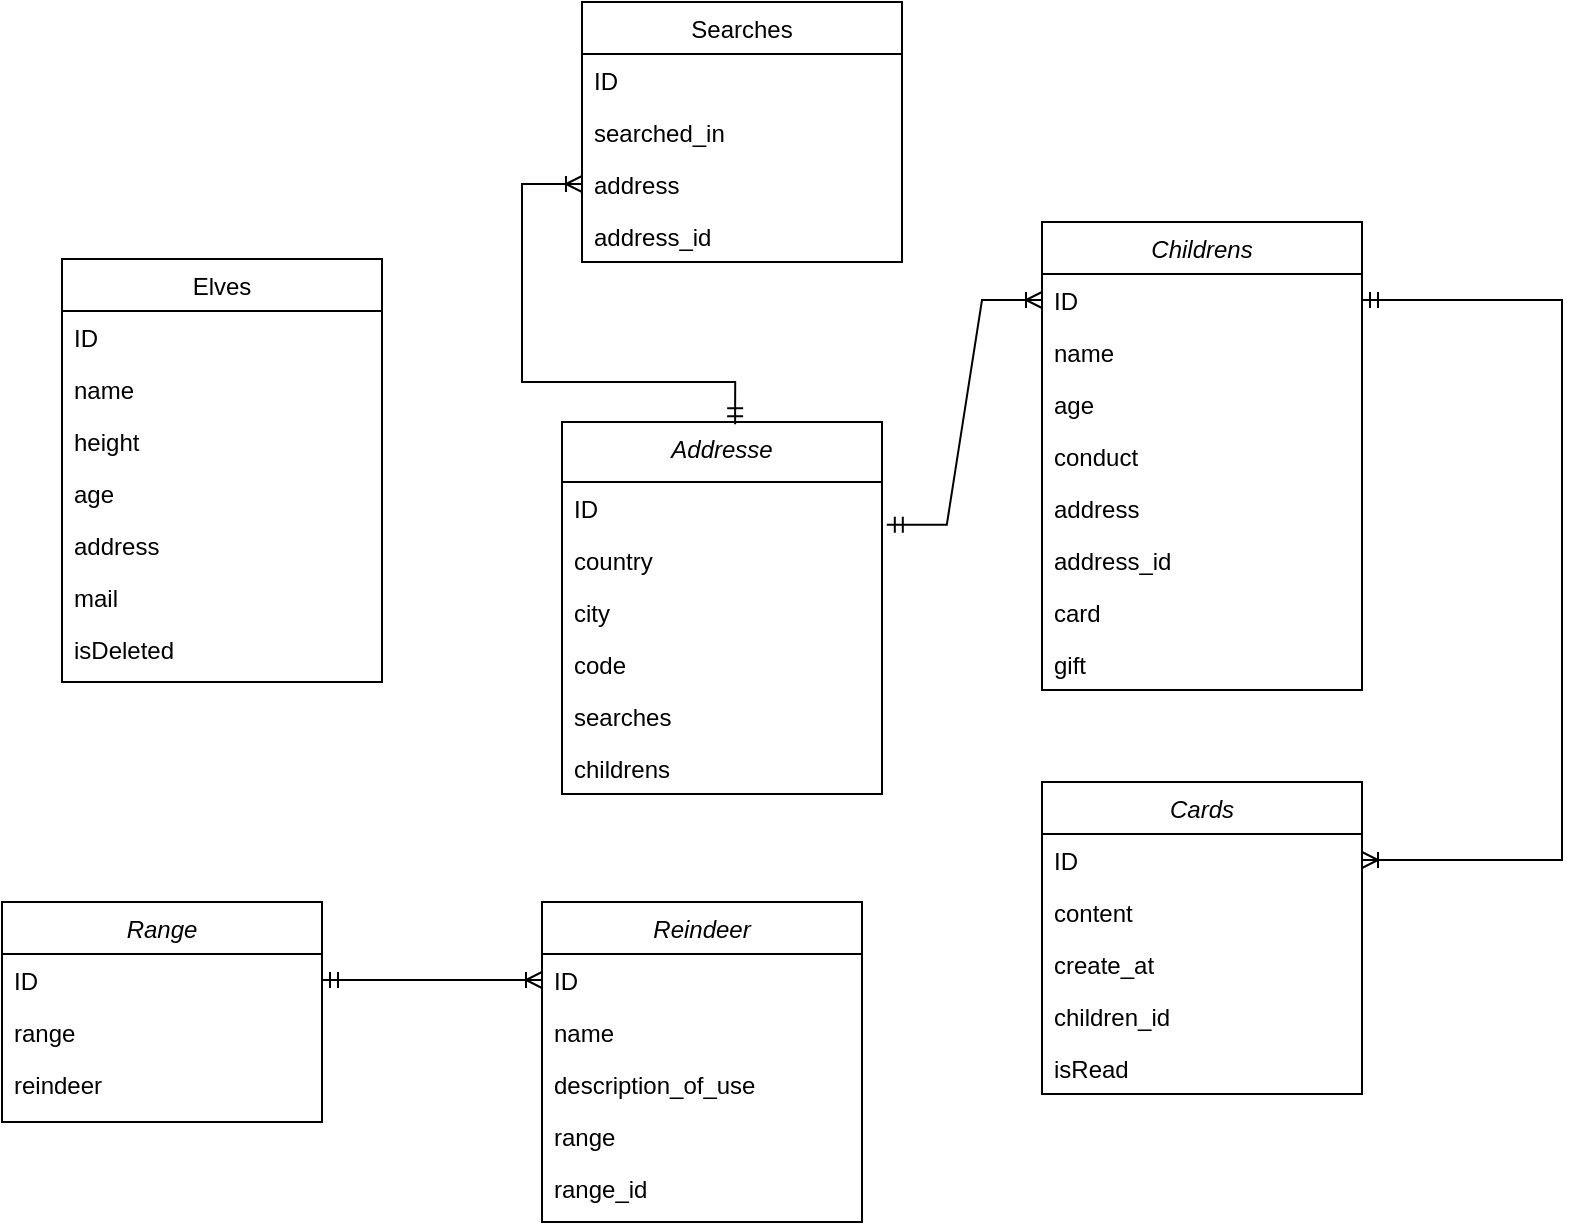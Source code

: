 <mxfile>
    <diagram id="C5RBs43oDa-KdzZeNtuy" name="Page-1">
        <mxGraphModel dx="657" dy="434" grid="1" gridSize="10" guides="0" tooltips="1" connect="1" arrows="1" fold="1" page="1" pageScale="1" pageWidth="827" pageHeight="1169" math="0" shadow="0">
            <root>
                <mxCell id="WIyWlLk6GJQsqaUBKTNV-0"/>
                <mxCell id="WIyWlLk6GJQsqaUBKTNV-1" parent="WIyWlLk6GJQsqaUBKTNV-0"/>
                <mxCell id="zkfFHV4jXpPFQw0GAbJ--0" value="Addresse&#10;" style="swimlane;fontStyle=2;align=center;verticalAlign=top;childLayout=stackLayout;horizontal=1;startSize=30;horizontalStack=0;resizeParent=1;resizeLast=0;collapsible=1;marginBottom=0;rounded=0;shadow=0;strokeWidth=1;labelBackgroundColor=none;" parent="WIyWlLk6GJQsqaUBKTNV-1" vertex="1">
                    <mxGeometry x="290" y="230" width="160" height="186" as="geometry">
                        <mxRectangle x="220" y="120" width="160" height="26" as="alternateBounds"/>
                    </mxGeometry>
                </mxCell>
                <mxCell id="zkfFHV4jXpPFQw0GAbJ--1" value="ID" style="text;align=left;verticalAlign=top;spacingLeft=4;spacingRight=4;overflow=hidden;rotatable=0;points=[[0,0.5],[1,0.5]];portConstraint=eastwest;labelBackgroundColor=none;" parent="zkfFHV4jXpPFQw0GAbJ--0" vertex="1">
                    <mxGeometry y="30" width="160" height="26" as="geometry"/>
                </mxCell>
                <mxCell id="zkfFHV4jXpPFQw0GAbJ--2" value="country&#10;&#10;" style="text;align=left;verticalAlign=top;spacingLeft=4;spacingRight=4;overflow=hidden;rotatable=0;points=[[0,0.5],[1,0.5]];portConstraint=eastwest;rounded=0;shadow=0;html=0;labelBackgroundColor=none;" parent="zkfFHV4jXpPFQw0GAbJ--0" vertex="1">
                    <mxGeometry y="56" width="160" height="26" as="geometry"/>
                </mxCell>
                <mxCell id="zkfFHV4jXpPFQw0GAbJ--3" value="city" style="text;align=left;verticalAlign=top;spacingLeft=4;spacingRight=4;overflow=hidden;rotatable=0;points=[[0,0.5],[1,0.5]];portConstraint=eastwest;rounded=0;shadow=0;html=0;labelBackgroundColor=none;" parent="zkfFHV4jXpPFQw0GAbJ--0" vertex="1">
                    <mxGeometry y="82" width="160" height="26" as="geometry"/>
                </mxCell>
                <mxCell id="sOVyQFBN3wlZYxsRDUY9-1" value="code" style="text;align=left;verticalAlign=top;spacingLeft=4;spacingRight=4;overflow=hidden;rotatable=0;points=[[0,0.5],[1,0.5]];portConstraint=eastwest;rounded=0;shadow=0;html=0;labelBackgroundColor=none;" parent="zkfFHV4jXpPFQw0GAbJ--0" vertex="1">
                    <mxGeometry y="108" width="160" height="26" as="geometry"/>
                </mxCell>
                <mxCell id="20" value="searches&#10;" style="text;align=left;verticalAlign=top;spacingLeft=4;spacingRight=4;overflow=hidden;rotatable=0;points=[[0,0.5],[1,0.5]];portConstraint=eastwest;rounded=0;shadow=0;html=0;labelBackgroundColor=none;" vertex="1" parent="zkfFHV4jXpPFQw0GAbJ--0">
                    <mxGeometry y="134" width="160" height="26" as="geometry"/>
                </mxCell>
                <mxCell id="21" value="childrens" style="text;align=left;verticalAlign=top;spacingLeft=4;spacingRight=4;overflow=hidden;rotatable=0;points=[[0,0.5],[1,0.5]];portConstraint=eastwest;rounded=0;shadow=0;html=0;labelBackgroundColor=none;" vertex="1" parent="zkfFHV4jXpPFQw0GAbJ--0">
                    <mxGeometry y="160" width="160" height="26" as="geometry"/>
                </mxCell>
                <mxCell id="zkfFHV4jXpPFQw0GAbJ--17" value="Searches&#10;" style="swimlane;fontStyle=0;align=center;verticalAlign=top;childLayout=stackLayout;horizontal=1;startSize=26;horizontalStack=0;resizeParent=1;resizeLast=0;collapsible=1;marginBottom=0;rounded=0;shadow=0;strokeWidth=1;labelBackgroundColor=none;" parent="WIyWlLk6GJQsqaUBKTNV-1" vertex="1">
                    <mxGeometry x="300" y="20" width="160" height="130" as="geometry">
                        <mxRectangle x="550" y="140" width="160" height="26" as="alternateBounds"/>
                    </mxGeometry>
                </mxCell>
                <mxCell id="zkfFHV4jXpPFQw0GAbJ--18" value="ID" style="text;align=left;verticalAlign=top;spacingLeft=4;spacingRight=4;overflow=hidden;rotatable=0;points=[[0,0.5],[1,0.5]];portConstraint=eastwest;labelBackgroundColor=none;" parent="zkfFHV4jXpPFQw0GAbJ--17" vertex="1">
                    <mxGeometry y="26" width="160" height="26" as="geometry"/>
                </mxCell>
                <mxCell id="zkfFHV4jXpPFQw0GAbJ--19" value="searched_in" style="text;align=left;verticalAlign=top;spacingLeft=4;spacingRight=4;overflow=hidden;rotatable=0;points=[[0,0.5],[1,0.5]];portConstraint=eastwest;rounded=0;shadow=0;html=0;labelBackgroundColor=none;" parent="zkfFHV4jXpPFQw0GAbJ--17" vertex="1">
                    <mxGeometry y="52" width="160" height="26" as="geometry"/>
                </mxCell>
                <mxCell id="sOVyQFBN3wlZYxsRDUY9-7" value="address" style="text;align=left;verticalAlign=top;spacingLeft=4;spacingRight=4;overflow=hidden;rotatable=0;points=[[0,0.5],[1,0.5]];portConstraint=eastwest;rounded=0;shadow=0;html=0;labelBackgroundColor=none;" parent="zkfFHV4jXpPFQw0GAbJ--17" vertex="1">
                    <mxGeometry y="78" width="160" height="26" as="geometry"/>
                </mxCell>
                <mxCell id="24" value="address_id" style="text;align=left;verticalAlign=top;spacingLeft=4;spacingRight=4;overflow=hidden;rotatable=0;points=[[0,0.5],[1,0.5]];portConstraint=eastwest;rounded=0;shadow=0;html=0;labelBackgroundColor=none;" vertex="1" parent="zkfFHV4jXpPFQw0GAbJ--17">
                    <mxGeometry y="104" width="160" height="26" as="geometry"/>
                </mxCell>
                <mxCell id="5rV9lR5YO4EbHWkc8sJX-9" value="Elves" style="swimlane;fontStyle=0;align=center;verticalAlign=top;childLayout=stackLayout;horizontal=1;startSize=26;horizontalStack=0;resizeParent=1;resizeLast=0;collapsible=1;marginBottom=0;rounded=0;shadow=0;strokeWidth=1;labelBackgroundColor=none;" parent="WIyWlLk6GJQsqaUBKTNV-1" vertex="1">
                    <mxGeometry x="40" y="148.5" width="160" height="211.5" as="geometry">
                        <mxRectangle x="550" y="140" width="160" height="26" as="alternateBounds"/>
                    </mxGeometry>
                </mxCell>
                <mxCell id="5rV9lR5YO4EbHWkc8sJX-10" value="ID" style="text;align=left;verticalAlign=top;spacingLeft=4;spacingRight=4;overflow=hidden;rotatable=0;points=[[0,0.5],[1,0.5]];portConstraint=eastwest;labelBackgroundColor=none;" parent="5rV9lR5YO4EbHWkc8sJX-9" vertex="1">
                    <mxGeometry y="26" width="160" height="26" as="geometry"/>
                </mxCell>
                <mxCell id="5rV9lR5YO4EbHWkc8sJX-11" value="name" style="text;align=left;verticalAlign=top;spacingLeft=4;spacingRight=4;overflow=hidden;rotatable=0;points=[[0,0.5],[1,0.5]];portConstraint=eastwest;rounded=0;shadow=0;html=0;labelBackgroundColor=none;" parent="5rV9lR5YO4EbHWkc8sJX-9" vertex="1">
                    <mxGeometry y="52" width="160" height="26" as="geometry"/>
                </mxCell>
                <mxCell id="5rV9lR5YO4EbHWkc8sJX-12" value="height&#10;" style="text;align=left;verticalAlign=top;spacingLeft=4;spacingRight=4;overflow=hidden;rotatable=0;points=[[0,0.5],[1,0.5]];portConstraint=eastwest;rounded=0;shadow=0;html=0;labelBackgroundColor=none;" parent="5rV9lR5YO4EbHWkc8sJX-9" vertex="1">
                    <mxGeometry y="78" width="160" height="26" as="geometry"/>
                </mxCell>
                <mxCell id="5rV9lR5YO4EbHWkc8sJX-15" value="age&#10;" style="text;align=left;verticalAlign=top;spacingLeft=4;spacingRight=4;overflow=hidden;rotatable=0;points=[[0,0.5],[1,0.5]];portConstraint=eastwest;rounded=0;shadow=0;html=0;labelBackgroundColor=none;" parent="5rV9lR5YO4EbHWkc8sJX-9" vertex="1">
                    <mxGeometry y="104" width="160" height="26" as="geometry"/>
                </mxCell>
                <mxCell id="16" value="address" style="text;align=left;verticalAlign=top;spacingLeft=4;spacingRight=4;overflow=hidden;rotatable=0;points=[[0,0.5],[1,0.5]];portConstraint=eastwest;rounded=0;shadow=0;html=0;labelBackgroundColor=none;" vertex="1" parent="5rV9lR5YO4EbHWkc8sJX-9">
                    <mxGeometry y="130" width="160" height="26" as="geometry"/>
                </mxCell>
                <mxCell id="17" value="mail" style="text;align=left;verticalAlign=top;spacingLeft=4;spacingRight=4;overflow=hidden;rotatable=0;points=[[0,0.5],[1,0.5]];portConstraint=eastwest;rounded=0;shadow=0;html=0;labelBackgroundColor=none;" vertex="1" parent="5rV9lR5YO4EbHWkc8sJX-9">
                    <mxGeometry y="156" width="160" height="26" as="geometry"/>
                </mxCell>
                <mxCell id="18" value="isDeleted" style="text;align=left;verticalAlign=top;spacingLeft=4;spacingRight=4;overflow=hidden;rotatable=0;points=[[0,0.5],[1,0.5]];portConstraint=eastwest;rounded=0;shadow=0;html=0;labelBackgroundColor=none;" vertex="1" parent="5rV9lR5YO4EbHWkc8sJX-9">
                    <mxGeometry y="182" width="160" height="26" as="geometry"/>
                </mxCell>
                <mxCell id="AcxmbPZ4PMCxifmLRWRd-0" value="Range&#10;" style="swimlane;fontStyle=2;align=center;verticalAlign=top;childLayout=stackLayout;horizontal=1;startSize=26;horizontalStack=0;resizeParent=1;resizeLast=0;collapsible=1;marginBottom=0;rounded=0;shadow=0;strokeWidth=1;labelBackgroundColor=none;" parent="WIyWlLk6GJQsqaUBKTNV-1" vertex="1">
                    <mxGeometry x="10" y="470" width="160" height="110" as="geometry">
                        <mxRectangle x="220" y="120" width="160" height="26" as="alternateBounds"/>
                    </mxGeometry>
                </mxCell>
                <mxCell id="AcxmbPZ4PMCxifmLRWRd-1" value="ID" style="text;align=left;verticalAlign=top;spacingLeft=4;spacingRight=4;overflow=hidden;rotatable=0;points=[[0,0.5],[1,0.5]];portConstraint=eastwest;labelBackgroundColor=none;" parent="AcxmbPZ4PMCxifmLRWRd-0" vertex="1">
                    <mxGeometry y="26" width="160" height="26" as="geometry"/>
                </mxCell>
                <mxCell id="27" value="range&#10;" style="text;align=left;verticalAlign=top;spacingLeft=4;spacingRight=4;overflow=hidden;rotatable=0;points=[[0,0.5],[1,0.5]];portConstraint=eastwest;rounded=0;shadow=0;html=0;labelBackgroundColor=none;" vertex="1" parent="AcxmbPZ4PMCxifmLRWRd-0">
                    <mxGeometry y="52" width="160" height="26" as="geometry"/>
                </mxCell>
                <mxCell id="AcxmbPZ4PMCxifmLRWRd-2" value="reindeer" style="text;align=left;verticalAlign=top;spacingLeft=4;spacingRight=4;overflow=hidden;rotatable=0;points=[[0,0.5],[1,0.5]];portConstraint=eastwest;rounded=0;shadow=0;html=0;labelBackgroundColor=none;" parent="AcxmbPZ4PMCxifmLRWRd-0" vertex="1">
                    <mxGeometry y="78" width="160" height="26" as="geometry"/>
                </mxCell>
                <mxCell id="AcxmbPZ4PMCxifmLRWRd-6" value="Reindeer&#10;" style="swimlane;fontStyle=2;align=center;verticalAlign=top;childLayout=stackLayout;horizontal=1;startSize=26;horizontalStack=0;resizeParent=1;resizeLast=0;collapsible=1;marginBottom=0;rounded=0;shadow=0;strokeWidth=1;labelBackgroundColor=none;" parent="WIyWlLk6GJQsqaUBKTNV-1" vertex="1">
                    <mxGeometry x="280" y="470" width="160" height="160" as="geometry">
                        <mxRectangle x="220" y="120" width="160" height="26" as="alternateBounds"/>
                    </mxGeometry>
                </mxCell>
                <mxCell id="AcxmbPZ4PMCxifmLRWRd-7" value="ID" style="text;align=left;verticalAlign=top;spacingLeft=4;spacingRight=4;overflow=hidden;rotatable=0;points=[[0,0.5],[1,0.5]];portConstraint=eastwest;labelBackgroundColor=none;" parent="AcxmbPZ4PMCxifmLRWRd-6" vertex="1">
                    <mxGeometry y="26" width="160" height="26" as="geometry"/>
                </mxCell>
                <mxCell id="AcxmbPZ4PMCxifmLRWRd-10" value="name&#10;" style="text;align=left;verticalAlign=top;spacingLeft=4;spacingRight=4;overflow=hidden;rotatable=0;points=[[0,0.5],[1,0.5]];portConstraint=eastwest;rounded=0;shadow=0;html=0;labelBackgroundColor=none;" parent="AcxmbPZ4PMCxifmLRWRd-6" vertex="1">
                    <mxGeometry y="52" width="160" height="26" as="geometry"/>
                </mxCell>
                <mxCell id="AcxmbPZ4PMCxifmLRWRd-15" value="description_of_use" style="text;align=left;verticalAlign=top;spacingLeft=4;spacingRight=4;overflow=hidden;rotatable=0;points=[[0,0.5],[1,0.5]];portConstraint=eastwest;rounded=0;shadow=0;html=0;labelBackgroundColor=none;" parent="AcxmbPZ4PMCxifmLRWRd-6" vertex="1">
                    <mxGeometry y="78" width="160" height="26" as="geometry"/>
                </mxCell>
                <mxCell id="28" value="range" style="text;align=left;verticalAlign=top;spacingLeft=4;spacingRight=4;overflow=hidden;rotatable=0;points=[[0,0.5],[1,0.5]];portConstraint=eastwest;rounded=0;shadow=0;html=0;labelBackgroundColor=none;" vertex="1" parent="AcxmbPZ4PMCxifmLRWRd-6">
                    <mxGeometry y="104" width="160" height="26" as="geometry"/>
                </mxCell>
                <mxCell id="29" value="range_id" style="text;align=left;verticalAlign=top;spacingLeft=4;spacingRight=4;overflow=hidden;rotatable=0;points=[[0,0.5],[1,0.5]];portConstraint=eastwest;rounded=0;shadow=0;html=0;labelBackgroundColor=none;" vertex="1" parent="AcxmbPZ4PMCxifmLRWRd-6">
                    <mxGeometry y="130" width="160" height="26" as="geometry"/>
                </mxCell>
                <mxCell id="AcxmbPZ4PMCxifmLRWRd-19" value="" style="fontSize=12;html=1;endArrow=ERoneToMany;startArrow=ERmandOne;rounded=0;" parent="WIyWlLk6GJQsqaUBKTNV-1" source="AcxmbPZ4PMCxifmLRWRd-1" target="AcxmbPZ4PMCxifmLRWRd-7" edge="1">
                    <mxGeometry width="100" height="100" relative="1" as="geometry">
                        <mxPoint x="174" y="392" as="sourcePoint"/>
                        <mxPoint x="310" y="412" as="targetPoint"/>
                    </mxGeometry>
                </mxCell>
                <mxCell id="5rV9lR5YO4EbHWkc8sJX-0" value="Childrens&#10;" style="swimlane;fontStyle=2;align=center;verticalAlign=top;childLayout=stackLayout;horizontal=1;startSize=26;horizontalStack=0;resizeParent=1;resizeLast=0;collapsible=1;marginBottom=0;rounded=0;shadow=0;strokeWidth=1;labelBackgroundColor=none;" parent="WIyWlLk6GJQsqaUBKTNV-1" vertex="1">
                    <mxGeometry x="530" y="130" width="160" height="234" as="geometry">
                        <mxRectangle x="220" y="120" width="160" height="26" as="alternateBounds"/>
                    </mxGeometry>
                </mxCell>
                <mxCell id="5rV9lR5YO4EbHWkc8sJX-1" value="ID" style="text;align=left;verticalAlign=top;spacingLeft=4;spacingRight=4;overflow=hidden;rotatable=0;points=[[0,0.5],[1,0.5]];portConstraint=eastwest;labelBackgroundColor=none;" parent="5rV9lR5YO4EbHWkc8sJX-0" vertex="1">
                    <mxGeometry y="26" width="160" height="26" as="geometry"/>
                </mxCell>
                <mxCell id="5rV9lR5YO4EbHWkc8sJX-2" value="name&#10;" style="text;align=left;verticalAlign=top;spacingLeft=4;spacingRight=4;overflow=hidden;rotatable=0;points=[[0,0.5],[1,0.5]];portConstraint=eastwest;rounded=0;shadow=0;html=0;labelBackgroundColor=none;" parent="5rV9lR5YO4EbHWkc8sJX-0" vertex="1">
                    <mxGeometry y="52" width="160" height="26" as="geometry"/>
                </mxCell>
                <mxCell id="5rV9lR5YO4EbHWkc8sJX-3" value="age" style="text;align=left;verticalAlign=top;spacingLeft=4;spacingRight=4;overflow=hidden;rotatable=0;points=[[0,0.5],[1,0.5]];portConstraint=eastwest;rounded=0;shadow=0;html=0;labelBackgroundColor=none;" parent="5rV9lR5YO4EbHWkc8sJX-0" vertex="1">
                    <mxGeometry y="78" width="160" height="26" as="geometry"/>
                </mxCell>
                <mxCell id="5rV9lR5YO4EbHWkc8sJX-6" value="conduct" style="text;align=left;verticalAlign=top;spacingLeft=4;spacingRight=4;overflow=hidden;rotatable=0;points=[[0,0.5],[1,0.5]];portConstraint=eastwest;rounded=0;shadow=0;html=0;labelBackgroundColor=none;" parent="5rV9lR5YO4EbHWkc8sJX-0" vertex="1">
                    <mxGeometry y="104" width="160" height="26" as="geometry"/>
                </mxCell>
                <mxCell id="25" value="address" style="text;align=left;verticalAlign=top;spacingLeft=4;spacingRight=4;overflow=hidden;rotatable=0;points=[[0,0.5],[1,0.5]];portConstraint=eastwest;rounded=0;shadow=0;html=0;labelBackgroundColor=none;" vertex="1" parent="5rV9lR5YO4EbHWkc8sJX-0">
                    <mxGeometry y="130" width="160" height="26" as="geometry"/>
                </mxCell>
                <mxCell id="0" value="address_id" style="text;align=left;verticalAlign=top;spacingLeft=4;spacingRight=4;overflow=hidden;rotatable=0;points=[[0,0.5],[1,0.5]];portConstraint=eastwest;rounded=0;shadow=0;html=0;labelBackgroundColor=none;" parent="5rV9lR5YO4EbHWkc8sJX-0" vertex="1">
                    <mxGeometry y="156" width="160" height="26" as="geometry"/>
                </mxCell>
                <mxCell id="26" value="card" style="text;align=left;verticalAlign=top;spacingLeft=4;spacingRight=4;overflow=hidden;rotatable=0;points=[[0,0.5],[1,0.5]];portConstraint=eastwest;rounded=0;shadow=0;html=0;labelBackgroundColor=none;" vertex="1" parent="5rV9lR5YO4EbHWkc8sJX-0">
                    <mxGeometry y="182" width="160" height="26" as="geometry"/>
                </mxCell>
                <mxCell id="4" value="gift" style="text;align=left;verticalAlign=top;spacingLeft=4;spacingRight=4;overflow=hidden;rotatable=0;points=[[0,0.5],[1,0.5]];portConstraint=eastwest;rounded=0;shadow=0;html=0;labelBackgroundColor=none;" vertex="1" parent="5rV9lR5YO4EbHWkc8sJX-0">
                    <mxGeometry y="208" width="160" height="26" as="geometry"/>
                </mxCell>
                <mxCell id="1" value="" style="fontSize=12;html=1;endArrow=ERoneToMany;startArrow=ERmandOne;rounded=0;exitX=0.541;exitY=0.006;exitDx=0;exitDy=0;exitPerimeter=0;entryX=0;entryY=0.5;entryDx=0;entryDy=0;edgeStyle=orthogonalEdgeStyle;elbow=vertical;" edge="1" parent="WIyWlLk6GJQsqaUBKTNV-1" source="zkfFHV4jXpPFQw0GAbJ--0" target="sOVyQFBN3wlZYxsRDUY9-7">
                    <mxGeometry width="100" height="100" relative="1" as="geometry">
                        <mxPoint x="594.12" y="205.84" as="sourcePoint"/>
                        <mxPoint x="390" y="10" as="targetPoint"/>
                        <Array as="points">
                            <mxPoint x="377" y="210"/>
                            <mxPoint x="270" y="210"/>
                            <mxPoint x="270" y="111"/>
                        </Array>
                    </mxGeometry>
                </mxCell>
                <mxCell id="AcxmbPZ4PMCxifmLRWRd-18" value="" style="edgeStyle=entityRelationEdgeStyle;fontSize=12;html=1;endArrow=ERoneToMany;startArrow=ERmandOne;rounded=0;exitX=1.015;exitY=0.822;exitDx=0;exitDy=0;entryX=0;entryY=0.5;entryDx=0;entryDy=0;exitPerimeter=0;" parent="WIyWlLk6GJQsqaUBKTNV-1" source="zkfFHV4jXpPFQw0GAbJ--1" target="5rV9lR5YO4EbHWkc8sJX-1" edge="1">
                    <mxGeometry width="100" height="100" relative="1" as="geometry">
                        <mxPoint x="422" y="146" as="sourcePoint"/>
                        <mxPoint x="373" y="205" as="targetPoint"/>
                        <Array as="points">
                            <mxPoint x="363" y="350"/>
                            <mxPoint x="393" y="230"/>
                            <mxPoint x="393" y="200"/>
                            <mxPoint x="395" y="200"/>
                            <mxPoint x="373" y="220"/>
                            <mxPoint x="373" y="160"/>
                        </Array>
                    </mxGeometry>
                </mxCell>
                <mxCell id="5" value="Cards&#10;" style="swimlane;fontStyle=2;align=center;verticalAlign=top;childLayout=stackLayout;horizontal=1;startSize=26;horizontalStack=0;resizeParent=1;resizeLast=0;collapsible=1;marginBottom=0;rounded=0;shadow=0;strokeWidth=1;labelBackgroundColor=none;" vertex="1" parent="WIyWlLk6GJQsqaUBKTNV-1">
                    <mxGeometry x="530" y="410" width="160" height="156" as="geometry">
                        <mxRectangle x="220" y="120" width="160" height="26" as="alternateBounds"/>
                    </mxGeometry>
                </mxCell>
                <mxCell id="6" value="ID" style="text;align=left;verticalAlign=top;spacingLeft=4;spacingRight=4;overflow=hidden;rotatable=0;points=[[0,0.5],[1,0.5]];portConstraint=eastwest;labelBackgroundColor=none;" vertex="1" parent="5">
                    <mxGeometry y="26" width="160" height="26" as="geometry"/>
                </mxCell>
                <mxCell id="7" value="content&#10;" style="text;align=left;verticalAlign=top;spacingLeft=4;spacingRight=4;overflow=hidden;rotatable=0;points=[[0,0.5],[1,0.5]];portConstraint=eastwest;rounded=0;shadow=0;html=0;labelBackgroundColor=none;" vertex="1" parent="5">
                    <mxGeometry y="52" width="160" height="26" as="geometry"/>
                </mxCell>
                <mxCell id="8" value="create_at" style="text;align=left;verticalAlign=top;spacingLeft=4;spacingRight=4;overflow=hidden;rotatable=0;points=[[0,0.5],[1,0.5]];portConstraint=eastwest;rounded=0;shadow=0;html=0;labelBackgroundColor=none;" vertex="1" parent="5">
                    <mxGeometry y="78" width="160" height="26" as="geometry"/>
                </mxCell>
                <mxCell id="9" value="children_id" style="text;align=left;verticalAlign=top;spacingLeft=4;spacingRight=4;overflow=hidden;rotatable=0;points=[[0,0.5],[1,0.5]];portConstraint=eastwest;rounded=0;shadow=0;html=0;labelBackgroundColor=none;" vertex="1" parent="5">
                    <mxGeometry y="104" width="160" height="26" as="geometry"/>
                </mxCell>
                <mxCell id="10" value="isRead" style="text;align=left;verticalAlign=top;spacingLeft=4;spacingRight=4;overflow=hidden;rotatable=0;points=[[0,0.5],[1,0.5]];portConstraint=eastwest;rounded=0;shadow=0;html=0;labelBackgroundColor=none;" vertex="1" parent="5">
                    <mxGeometry y="130" width="160" height="26" as="geometry"/>
                </mxCell>
                <mxCell id="13" value="" style="fontSize=12;html=1;endArrow=ERoneToMany;startArrow=ERmandOne;rounded=0;edgeStyle=elbowEdgeStyle;elbow=vertical;exitX=1;exitY=0.5;exitDx=0;exitDy=0;" edge="1" parent="WIyWlLk6GJQsqaUBKTNV-1" source="5rV9lR5YO4EbHWkc8sJX-1" target="6">
                    <mxGeometry width="100" height="100" relative="1" as="geometry">
                        <mxPoint x="710" y="211.682" as="sourcePoint"/>
                        <mxPoint x="817.6" y="215.31" as="targetPoint"/>
                        <Array as="points">
                            <mxPoint x="790" y="310"/>
                        </Array>
                    </mxGeometry>
                </mxCell>
            </root>
        </mxGraphModel>
    </diagram>
</mxfile>